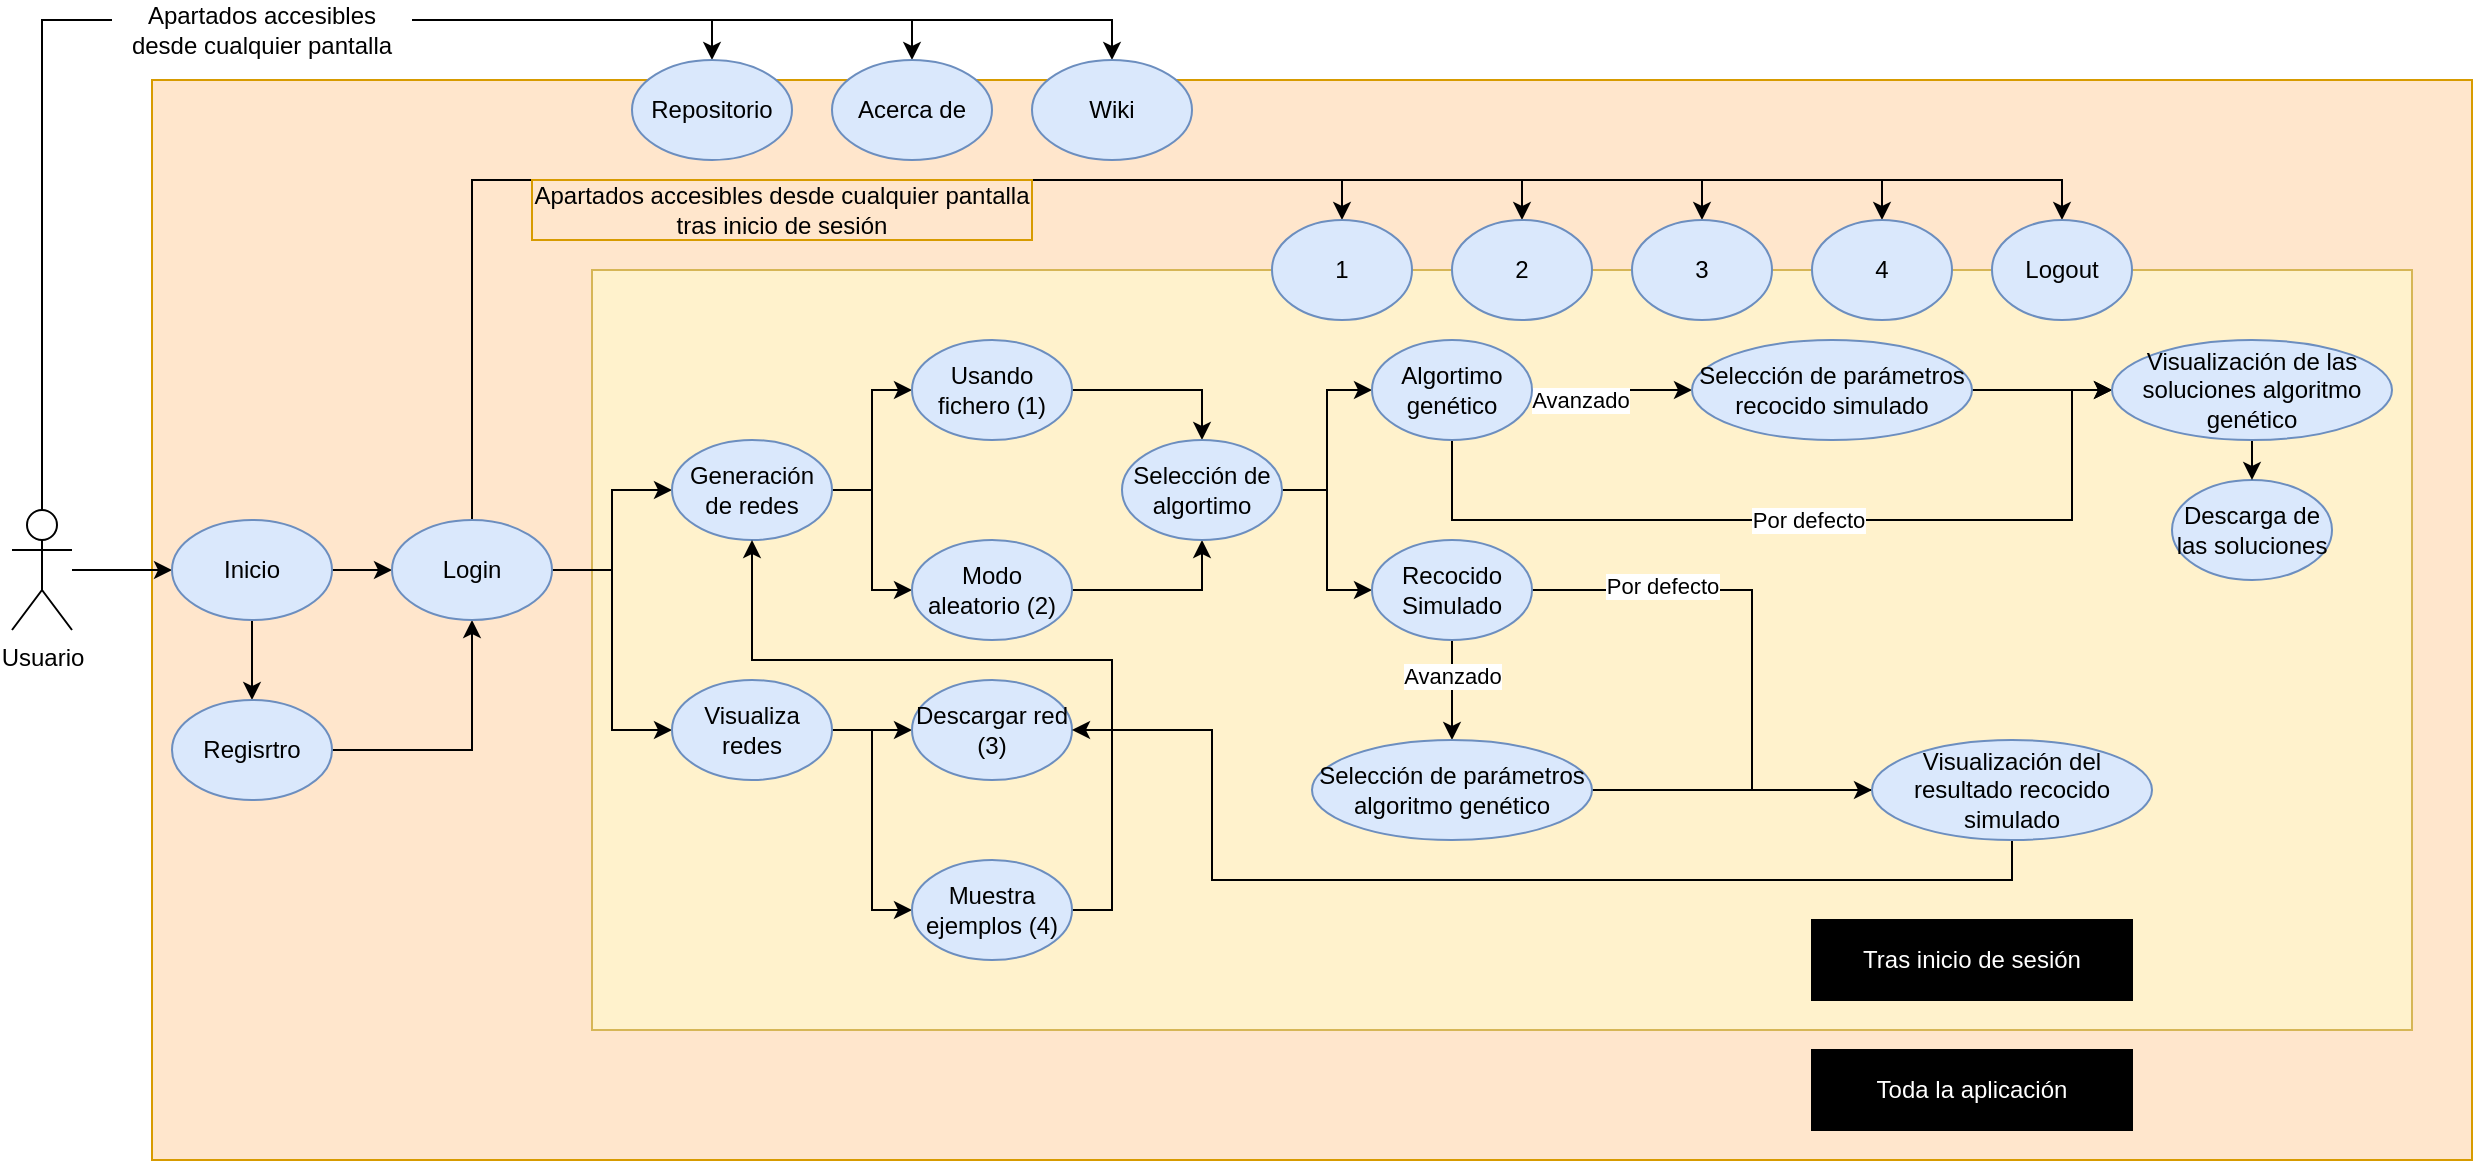 <mxfile version="24.6.4" type="device">
  <diagram name="Página-1" id="rOPa30VAHjkVNl4hOg67">
    <mxGraphModel dx="993" dy="568" grid="1" gridSize="10" guides="1" tooltips="1" connect="1" arrows="1" fold="1" page="1" pageScale="1" pageWidth="827" pageHeight="1169" math="0" shadow="0">
      <root>
        <mxCell id="0" />
        <mxCell id="1" parent="0" />
        <mxCell id="yDC1hB9n3r-Gc5Tvth1H-5" value="" style="rounded=0;whiteSpace=wrap;html=1;fillColor=#ffe6cc;strokeColor=#d79b00;" vertex="1" parent="1">
          <mxGeometry x="80" y="60" width="1160" height="540" as="geometry" />
        </mxCell>
        <mxCell id="yDC1hB9n3r-Gc5Tvth1H-18" value="" style="edgeStyle=orthogonalEdgeStyle;rounded=0;orthogonalLoop=1;jettySize=auto;html=1;entryX=0;entryY=0.5;entryDx=0;entryDy=0;" edge="1" parent="1" source="yDC1hB9n3r-Gc5Tvth1H-1" target="yDC1hB9n3r-Gc5Tvth1H-11">
          <mxGeometry relative="1" as="geometry" />
        </mxCell>
        <mxCell id="yDC1hB9n3r-Gc5Tvth1H-22" style="edgeStyle=orthogonalEdgeStyle;rounded=0;orthogonalLoop=1;jettySize=auto;html=1;exitX=0.5;exitY=0;exitDx=0;exitDy=0;exitPerimeter=0;entryX=0.5;entryY=0;entryDx=0;entryDy=0;" edge="1" parent="1" source="yDC1hB9n3r-Gc5Tvth1H-1" target="yDC1hB9n3r-Gc5Tvth1H-19">
          <mxGeometry relative="1" as="geometry" />
        </mxCell>
        <mxCell id="yDC1hB9n3r-Gc5Tvth1H-23" style="edgeStyle=orthogonalEdgeStyle;rounded=0;orthogonalLoop=1;jettySize=auto;html=1;exitX=0.5;exitY=0;exitDx=0;exitDy=0;exitPerimeter=0;entryX=0.5;entryY=0;entryDx=0;entryDy=0;" edge="1" parent="1" source="yDC1hB9n3r-Gc5Tvth1H-1" target="yDC1hB9n3r-Gc5Tvth1H-20">
          <mxGeometry relative="1" as="geometry" />
        </mxCell>
        <mxCell id="yDC1hB9n3r-Gc5Tvth1H-24" style="edgeStyle=orthogonalEdgeStyle;rounded=0;orthogonalLoop=1;jettySize=auto;html=1;entryX=0.5;entryY=0;entryDx=0;entryDy=0;" edge="1" parent="1" source="yDC1hB9n3r-Gc5Tvth1H-1" target="yDC1hB9n3r-Gc5Tvth1H-21">
          <mxGeometry relative="1" as="geometry">
            <Array as="points">
              <mxPoint x="25" y="30" />
              <mxPoint x="560" y="30" />
            </Array>
          </mxGeometry>
        </mxCell>
        <mxCell id="yDC1hB9n3r-Gc5Tvth1H-1" value="Usuario" style="shape=umlActor;verticalLabelPosition=bottom;verticalAlign=top;html=1;outlineConnect=0;" vertex="1" parent="1">
          <mxGeometry x="10" y="275" width="30" height="60" as="geometry" />
        </mxCell>
        <mxCell id="yDC1hB9n3r-Gc5Tvth1H-6" value="" style="rounded=0;whiteSpace=wrap;html=1;fillColor=#fff2cc;strokeColor=#d6b656;" vertex="1" parent="1">
          <mxGeometry x="300" y="155" width="910" height="380" as="geometry" />
        </mxCell>
        <mxCell id="yDC1hB9n3r-Gc5Tvth1H-7" value="Toda la aplicación" style="rounded=0;whiteSpace=wrap;html=1;fillColor=#000000;fontColor=#FFFFFF;" vertex="1" parent="1">
          <mxGeometry x="910" y="545" width="160" height="40" as="geometry" />
        </mxCell>
        <mxCell id="yDC1hB9n3r-Gc5Tvth1H-10" value="Tras inicio de sesión" style="rounded=0;whiteSpace=wrap;html=1;fillColor=#000000;fontColor=#FFFFFF;" vertex="1" parent="1">
          <mxGeometry x="910" y="480" width="160" height="40" as="geometry" />
        </mxCell>
        <mxCell id="yDC1hB9n3r-Gc5Tvth1H-13" style="edgeStyle=orthogonalEdgeStyle;rounded=0;orthogonalLoop=1;jettySize=auto;html=1;exitX=0.5;exitY=1;exitDx=0;exitDy=0;entryX=0.5;entryY=0;entryDx=0;entryDy=0;" edge="1" parent="1" source="yDC1hB9n3r-Gc5Tvth1H-11" target="yDC1hB9n3r-Gc5Tvth1H-12">
          <mxGeometry relative="1" as="geometry" />
        </mxCell>
        <mxCell id="yDC1hB9n3r-Gc5Tvth1H-16" style="edgeStyle=orthogonalEdgeStyle;rounded=0;orthogonalLoop=1;jettySize=auto;html=1;exitX=1;exitY=0.5;exitDx=0;exitDy=0;entryX=0;entryY=0.5;entryDx=0;entryDy=0;" edge="1" parent="1" source="yDC1hB9n3r-Gc5Tvth1H-11" target="yDC1hB9n3r-Gc5Tvth1H-14">
          <mxGeometry relative="1" as="geometry" />
        </mxCell>
        <mxCell id="yDC1hB9n3r-Gc5Tvth1H-11" value="Inicio" style="ellipse;whiteSpace=wrap;html=1;fillColor=#dae8fc;strokeColor=#6c8ebf;" vertex="1" parent="1">
          <mxGeometry x="90" y="280" width="80" height="50" as="geometry" />
        </mxCell>
        <mxCell id="yDC1hB9n3r-Gc5Tvth1H-15" style="edgeStyle=orthogonalEdgeStyle;rounded=0;orthogonalLoop=1;jettySize=auto;html=1;exitX=1;exitY=0.5;exitDx=0;exitDy=0;entryX=0.5;entryY=1;entryDx=0;entryDy=0;" edge="1" parent="1" source="yDC1hB9n3r-Gc5Tvth1H-12" target="yDC1hB9n3r-Gc5Tvth1H-14">
          <mxGeometry relative="1" as="geometry" />
        </mxCell>
        <mxCell id="yDC1hB9n3r-Gc5Tvth1H-12" value="Regisrtro" style="ellipse;whiteSpace=wrap;html=1;fillColor=#dae8fc;strokeColor=#6c8ebf;" vertex="1" parent="1">
          <mxGeometry x="90" y="370" width="80" height="50" as="geometry" />
        </mxCell>
        <mxCell id="yDC1hB9n3r-Gc5Tvth1H-35" style="edgeStyle=orthogonalEdgeStyle;rounded=0;orthogonalLoop=1;jettySize=auto;html=1;entryX=0.5;entryY=0;entryDx=0;entryDy=0;exitX=0.5;exitY=0;exitDx=0;exitDy=0;" edge="1" parent="1" source="yDC1hB9n3r-Gc5Tvth1H-14" target="yDC1hB9n3r-Gc5Tvth1H-26">
          <mxGeometry relative="1" as="geometry">
            <Array as="points">
              <mxPoint x="240" y="110" />
              <mxPoint x="675" y="110" />
            </Array>
          </mxGeometry>
        </mxCell>
        <mxCell id="yDC1hB9n3r-Gc5Tvth1H-36" style="edgeStyle=orthogonalEdgeStyle;rounded=0;orthogonalLoop=1;jettySize=auto;html=1;entryX=0.5;entryY=0;entryDx=0;entryDy=0;" edge="1" parent="1" source="yDC1hB9n3r-Gc5Tvth1H-14" target="yDC1hB9n3r-Gc5Tvth1H-30">
          <mxGeometry relative="1" as="geometry">
            <Array as="points">
              <mxPoint x="240" y="110" />
              <mxPoint x="765" y="110" />
            </Array>
          </mxGeometry>
        </mxCell>
        <mxCell id="yDC1hB9n3r-Gc5Tvth1H-37" style="edgeStyle=orthogonalEdgeStyle;rounded=0;orthogonalLoop=1;jettySize=auto;html=1;entryX=0.5;entryY=0;entryDx=0;entryDy=0;" edge="1" parent="1" source="yDC1hB9n3r-Gc5Tvth1H-14" target="yDC1hB9n3r-Gc5Tvth1H-31">
          <mxGeometry relative="1" as="geometry">
            <Array as="points">
              <mxPoint x="240" y="110" />
              <mxPoint x="855" y="110" />
            </Array>
          </mxGeometry>
        </mxCell>
        <mxCell id="yDC1hB9n3r-Gc5Tvth1H-38" style="edgeStyle=orthogonalEdgeStyle;rounded=0;orthogonalLoop=1;jettySize=auto;html=1;entryX=0.5;entryY=0;entryDx=0;entryDy=0;" edge="1" parent="1" source="yDC1hB9n3r-Gc5Tvth1H-14" target="yDC1hB9n3r-Gc5Tvth1H-32">
          <mxGeometry relative="1" as="geometry">
            <Array as="points">
              <mxPoint x="240" y="110" />
              <mxPoint x="945" y="110" />
            </Array>
          </mxGeometry>
        </mxCell>
        <mxCell id="yDC1hB9n3r-Gc5Tvth1H-39" style="edgeStyle=orthogonalEdgeStyle;rounded=0;orthogonalLoop=1;jettySize=auto;html=1;entryX=0.5;entryY=0;entryDx=0;entryDy=0;" edge="1" parent="1" source="yDC1hB9n3r-Gc5Tvth1H-14" target="yDC1hB9n3r-Gc5Tvth1H-33">
          <mxGeometry relative="1" as="geometry">
            <Array as="points">
              <mxPoint x="240" y="110" />
              <mxPoint x="1035" y="110" />
            </Array>
          </mxGeometry>
        </mxCell>
        <mxCell id="yDC1hB9n3r-Gc5Tvth1H-48" style="edgeStyle=orthogonalEdgeStyle;rounded=0;orthogonalLoop=1;jettySize=auto;html=1;entryX=0;entryY=0.5;entryDx=0;entryDy=0;" edge="1" parent="1" source="yDC1hB9n3r-Gc5Tvth1H-14" target="yDC1hB9n3r-Gc5Tvth1H-42">
          <mxGeometry relative="1" as="geometry">
            <Array as="points">
              <mxPoint x="310" y="305" />
              <mxPoint x="310" y="265" />
            </Array>
          </mxGeometry>
        </mxCell>
        <mxCell id="yDC1hB9n3r-Gc5Tvth1H-49" style="edgeStyle=orthogonalEdgeStyle;rounded=0;orthogonalLoop=1;jettySize=auto;html=1;entryX=0;entryY=0.5;entryDx=0;entryDy=0;" edge="1" parent="1" source="yDC1hB9n3r-Gc5Tvth1H-14" target="yDC1hB9n3r-Gc5Tvth1H-41">
          <mxGeometry relative="1" as="geometry">
            <Array as="points">
              <mxPoint x="310" y="305" />
              <mxPoint x="310" y="385" />
            </Array>
          </mxGeometry>
        </mxCell>
        <mxCell id="yDC1hB9n3r-Gc5Tvth1H-14" value="Login" style="ellipse;whiteSpace=wrap;html=1;fillColor=#dae8fc;strokeColor=#6c8ebf;" vertex="1" parent="1">
          <mxGeometry x="200" y="280" width="80" height="50" as="geometry" />
        </mxCell>
        <mxCell id="yDC1hB9n3r-Gc5Tvth1H-19" value="Repositorio" style="ellipse;whiteSpace=wrap;html=1;fillColor=#dae8fc;strokeColor=#6c8ebf;" vertex="1" parent="1">
          <mxGeometry x="320" y="50" width="80" height="50" as="geometry" />
        </mxCell>
        <mxCell id="yDC1hB9n3r-Gc5Tvth1H-20" value="Acerca de&lt;span style=&quot;color: rgba(0, 0, 0, 0); font-family: monospace; font-size: 0px; text-align: start; text-wrap: nowrap;&quot;&gt;%3CmxGraphModel%3E%3Croot%3E%3CmxCell%20id%3D%220%22%2F%3E%3CmxCell%20id%3D%221%22%20parent%3D%220%22%2F%3E%3CmxCell%20id%3D%222%22%20value%3D%22Repositorio%22%20style%3D%22ellipse%3BwhiteSpace%3Dwrap%3Bhtml%3D1%3BfillColor%3D%23dae8fc%3BstrokeColor%3D%236c8ebf%3B%22%20vertex%3D%221%22%20parent%3D%221%22%3E%3CmxGeometry%20x%3D%22250%22%20width%3D%2280%22%20height%3D%2250%22%20as%3D%22geometry%22%2F%3E%3C%2FmxCell%3E%3C%2Froot%3E%3C%2FmxGraphModel%3E&lt;/span&gt;" style="ellipse;whiteSpace=wrap;html=1;fillColor=#dae8fc;strokeColor=#6c8ebf;" vertex="1" parent="1">
          <mxGeometry x="420" y="50" width="80" height="50" as="geometry" />
        </mxCell>
        <mxCell id="yDC1hB9n3r-Gc5Tvth1H-21" value="Wiki" style="ellipse;whiteSpace=wrap;html=1;fillColor=#dae8fc;strokeColor=#6c8ebf;" vertex="1" parent="1">
          <mxGeometry x="520" y="50" width="80" height="50" as="geometry" />
        </mxCell>
        <mxCell id="yDC1hB9n3r-Gc5Tvth1H-25" value="Apartados accesibles desde cualquier pantalla" style="text;html=1;align=center;verticalAlign=middle;whiteSpace=wrap;rounded=0;fillColor=default;" vertex="1" parent="1">
          <mxGeometry x="60" y="20" width="150" height="30" as="geometry" />
        </mxCell>
        <mxCell id="yDC1hB9n3r-Gc5Tvth1H-26" value="1" style="ellipse;whiteSpace=wrap;html=1;fillColor=#dae8fc;strokeColor=#6c8ebf;" vertex="1" parent="1">
          <mxGeometry x="640" y="130" width="70" height="50" as="geometry" />
        </mxCell>
        <mxCell id="yDC1hB9n3r-Gc5Tvth1H-30" value="2" style="ellipse;whiteSpace=wrap;html=1;fillColor=#dae8fc;strokeColor=#6c8ebf;" vertex="1" parent="1">
          <mxGeometry x="730" y="130" width="70" height="50" as="geometry" />
        </mxCell>
        <mxCell id="yDC1hB9n3r-Gc5Tvth1H-31" value="3" style="ellipse;whiteSpace=wrap;html=1;fillColor=#dae8fc;strokeColor=#6c8ebf;" vertex="1" parent="1">
          <mxGeometry x="820" y="130" width="70" height="50" as="geometry" />
        </mxCell>
        <mxCell id="yDC1hB9n3r-Gc5Tvth1H-32" value="4" style="ellipse;whiteSpace=wrap;html=1;fillColor=#dae8fc;strokeColor=#6c8ebf;" vertex="1" parent="1">
          <mxGeometry x="910" y="130" width="70" height="50" as="geometry" />
        </mxCell>
        <mxCell id="yDC1hB9n3r-Gc5Tvth1H-33" value="Logout" style="ellipse;whiteSpace=wrap;html=1;fillColor=#dae8fc;strokeColor=#6c8ebf;" vertex="1" parent="1">
          <mxGeometry x="1000" y="130" width="70" height="50" as="geometry" />
        </mxCell>
        <mxCell id="yDC1hB9n3r-Gc5Tvth1H-40" value="Apartados accesibles desde cualquier pantalla tras inicio de sesión" style="text;html=1;align=center;verticalAlign=middle;whiteSpace=wrap;rounded=0;fillColor=#ffe6cc;strokeColor=#d79b00;" vertex="1" parent="1">
          <mxGeometry x="270" y="110" width="250" height="30" as="geometry" />
        </mxCell>
        <mxCell id="yDC1hB9n3r-Gc5Tvth1H-52" style="edgeStyle=orthogonalEdgeStyle;rounded=0;orthogonalLoop=1;jettySize=auto;html=1;entryX=0;entryY=0.5;entryDx=0;entryDy=0;" edge="1" parent="1" source="yDC1hB9n3r-Gc5Tvth1H-41" target="yDC1hB9n3r-Gc5Tvth1H-43">
          <mxGeometry relative="1" as="geometry" />
        </mxCell>
        <mxCell id="yDC1hB9n3r-Gc5Tvth1H-53" style="edgeStyle=orthogonalEdgeStyle;rounded=0;orthogonalLoop=1;jettySize=auto;html=1;entryX=0;entryY=0.5;entryDx=0;entryDy=0;" edge="1" parent="1" source="yDC1hB9n3r-Gc5Tvth1H-41" target="yDC1hB9n3r-Gc5Tvth1H-44">
          <mxGeometry relative="1" as="geometry" />
        </mxCell>
        <mxCell id="yDC1hB9n3r-Gc5Tvth1H-41" value="Visuali&lt;span style=&quot;color: rgba(0, 0, 0, 0); font-family: monospace; font-size: 0px; text-align: start; text-wrap: nowrap;&quot;&gt;%3CmxGraphModel%3E%3Croot%3E%3CmxCell%20id%3D%220%22%2F%3E%3CmxCell%20id%3D%221%22%20parent%3D%220%22%2F%3E%3CmxCell%20id%3D%222%22%20value%3D%22Login%22%20style%3D%22ellipse%3BwhiteSpace%3Dwrap%3Bhtml%3D1%3BfillColor%3D%23dae8fc%3BstrokeColor%3D%236c8ebf%3B%22%20vertex%3D%221%22%20parent%3D%221%22%3E%3CmxGeometry%20x%3D%22200%22%20y%3D%22280%22%20width%3D%2280%22%20height%3D%2250%22%20as%3D%22geometry%22%2F%3E%3C%2FmxCell%3E%3C%2Froot%3E%3C%2FmxGraphModel%3E&lt;/span&gt;za redes&lt;span style=&quot;color: rgba(0, 0, 0, 0); font-family: monospace; font-size: 0px; text-align: start; text-wrap: nowrap;&quot;&gt;%3CmxGraphModel%3E%3Croot%3E%3CmxCell%20id%3D%220%22%2F%3E%3CmxCell%20id%3D%221%22%20parent%3D%220%22%2F%3E%3CmxCell%20id%3D%222%22%20value%3D%22Login%22%20style%3D%22ellipse%3BwhiteSpace%3Dwrap%3Bhtml%3D1%3BfillColor%3D%23dae8fc%3BstrokeColor%3D%236c8ebf%3B%22%20vertex%3D%221%22%20parent%3D%221%22%3E%3CmxGeometry%20x%3D%22200%22%20y%3D%22280%22%20width%3D%2280%22%20height%3D%2250%22%20as%3D%22geometry%22%2F%3E%3C%2FmxCell%3E%3C%2Froot%3E%3C%2FmxGraphModel%3E&lt;/span&gt;" style="ellipse;whiteSpace=wrap;html=1;fillColor=#dae8fc;strokeColor=#6c8ebf;" vertex="1" parent="1">
          <mxGeometry x="340" y="360" width="80" height="50" as="geometry" />
        </mxCell>
        <mxCell id="yDC1hB9n3r-Gc5Tvth1H-50" style="edgeStyle=orthogonalEdgeStyle;rounded=0;orthogonalLoop=1;jettySize=auto;html=1;exitX=1;exitY=0.5;exitDx=0;exitDy=0;entryX=0;entryY=0.5;entryDx=0;entryDy=0;" edge="1" parent="1" source="yDC1hB9n3r-Gc5Tvth1H-42" target="yDC1hB9n3r-Gc5Tvth1H-45">
          <mxGeometry relative="1" as="geometry" />
        </mxCell>
        <mxCell id="yDC1hB9n3r-Gc5Tvth1H-51" style="edgeStyle=orthogonalEdgeStyle;rounded=0;orthogonalLoop=1;jettySize=auto;html=1;entryX=0;entryY=0.5;entryDx=0;entryDy=0;" edge="1" parent="1" source="yDC1hB9n3r-Gc5Tvth1H-42" target="yDC1hB9n3r-Gc5Tvth1H-46">
          <mxGeometry relative="1" as="geometry" />
        </mxCell>
        <mxCell id="yDC1hB9n3r-Gc5Tvth1H-42" value="Generación de redes" style="ellipse;whiteSpace=wrap;html=1;fillColor=#dae8fc;strokeColor=#6c8ebf;" vertex="1" parent="1">
          <mxGeometry x="340" y="240" width="80" height="50" as="geometry" />
        </mxCell>
        <mxCell id="yDC1hB9n3r-Gc5Tvth1H-43" value="Descargar red (3)" style="ellipse;whiteSpace=wrap;html=1;fillColor=#dae8fc;strokeColor=#6c8ebf;" vertex="1" parent="1">
          <mxGeometry x="460" y="360" width="80" height="50" as="geometry" />
        </mxCell>
        <mxCell id="yDC1hB9n3r-Gc5Tvth1H-54" style="edgeStyle=orthogonalEdgeStyle;rounded=0;orthogonalLoop=1;jettySize=auto;html=1;entryX=0.5;entryY=1;entryDx=0;entryDy=0;" edge="1" parent="1" source="yDC1hB9n3r-Gc5Tvth1H-44" target="yDC1hB9n3r-Gc5Tvth1H-42">
          <mxGeometry relative="1" as="geometry">
            <Array as="points">
              <mxPoint x="560" y="475" />
              <mxPoint x="560" y="350" />
              <mxPoint x="380" y="350" />
            </Array>
          </mxGeometry>
        </mxCell>
        <mxCell id="yDC1hB9n3r-Gc5Tvth1H-44" value="Muestra ejemplos (4)" style="ellipse;whiteSpace=wrap;html=1;fillColor=#dae8fc;strokeColor=#6c8ebf;" vertex="1" parent="1">
          <mxGeometry x="460" y="450" width="80" height="50" as="geometry" />
        </mxCell>
        <mxCell id="yDC1hB9n3r-Gc5Tvth1H-57" style="edgeStyle=orthogonalEdgeStyle;rounded=0;orthogonalLoop=1;jettySize=auto;html=1;entryX=0.5;entryY=0;entryDx=0;entryDy=0;" edge="1" parent="1" source="yDC1hB9n3r-Gc5Tvth1H-45" target="yDC1hB9n3r-Gc5Tvth1H-56">
          <mxGeometry relative="1" as="geometry" />
        </mxCell>
        <mxCell id="yDC1hB9n3r-Gc5Tvth1H-45" value="Usando fichero (1)" style="ellipse;whiteSpace=wrap;html=1;fillColor=#dae8fc;strokeColor=#6c8ebf;" vertex="1" parent="1">
          <mxGeometry x="460" y="190" width="80" height="50" as="geometry" />
        </mxCell>
        <mxCell id="yDC1hB9n3r-Gc5Tvth1H-58" style="edgeStyle=orthogonalEdgeStyle;rounded=0;orthogonalLoop=1;jettySize=auto;html=1;entryX=0.5;entryY=1;entryDx=0;entryDy=0;" edge="1" parent="1" source="yDC1hB9n3r-Gc5Tvth1H-46" target="yDC1hB9n3r-Gc5Tvth1H-56">
          <mxGeometry relative="1" as="geometry" />
        </mxCell>
        <mxCell id="yDC1hB9n3r-Gc5Tvth1H-46" value="Modo aleatorio (2)" style="ellipse;whiteSpace=wrap;html=1;fillColor=#dae8fc;strokeColor=#6c8ebf;" vertex="1" parent="1">
          <mxGeometry x="460" y="290" width="80" height="50" as="geometry" />
        </mxCell>
        <mxCell id="yDC1hB9n3r-Gc5Tvth1H-61" style="edgeStyle=orthogonalEdgeStyle;rounded=0;orthogonalLoop=1;jettySize=auto;html=1;entryX=0;entryY=0.5;entryDx=0;entryDy=0;" edge="1" parent="1" source="yDC1hB9n3r-Gc5Tvth1H-56" target="yDC1hB9n3r-Gc5Tvth1H-60">
          <mxGeometry relative="1" as="geometry" />
        </mxCell>
        <mxCell id="yDC1hB9n3r-Gc5Tvth1H-62" style="edgeStyle=orthogonalEdgeStyle;rounded=0;orthogonalLoop=1;jettySize=auto;html=1;entryX=0;entryY=0.5;entryDx=0;entryDy=0;" edge="1" parent="1" source="yDC1hB9n3r-Gc5Tvth1H-56" target="yDC1hB9n3r-Gc5Tvth1H-59">
          <mxGeometry relative="1" as="geometry" />
        </mxCell>
        <mxCell id="yDC1hB9n3r-Gc5Tvth1H-56" value="Selección de algortimo" style="ellipse;whiteSpace=wrap;html=1;fillColor=#dae8fc;strokeColor=#6c8ebf;" vertex="1" parent="1">
          <mxGeometry x="565" y="240" width="80" height="50" as="geometry" />
        </mxCell>
        <mxCell id="yDC1hB9n3r-Gc5Tvth1H-69" style="edgeStyle=orthogonalEdgeStyle;rounded=0;orthogonalLoop=1;jettySize=auto;html=1;exitX=1;exitY=0.5;exitDx=0;exitDy=0;entryX=0.5;entryY=0;entryDx=0;entryDy=0;" edge="1" parent="1" source="yDC1hB9n3r-Gc5Tvth1H-59" target="yDC1hB9n3r-Gc5Tvth1H-67">
          <mxGeometry relative="1" as="geometry">
            <Array as="points">
              <mxPoint x="880" y="315" />
              <mxPoint x="880" y="415" />
              <mxPoint x="1010" y="415" />
            </Array>
          </mxGeometry>
        </mxCell>
        <mxCell id="yDC1hB9n3r-Gc5Tvth1H-77" value="Por defecto" style="edgeLabel;html=1;align=center;verticalAlign=middle;resizable=0;points=[];" vertex="1" connectable="0" parent="yDC1hB9n3r-Gc5Tvth1H-69">
          <mxGeometry x="-0.646" y="2" relative="1" as="geometry">
            <mxPoint as="offset" />
          </mxGeometry>
        </mxCell>
        <mxCell id="yDC1hB9n3r-Gc5Tvth1H-75" style="edgeStyle=orthogonalEdgeStyle;rounded=0;orthogonalLoop=1;jettySize=auto;html=1;entryX=0.5;entryY=0;entryDx=0;entryDy=0;labelBackgroundColor=#FFF2CC;" edge="1" parent="1" source="yDC1hB9n3r-Gc5Tvth1H-59" target="yDC1hB9n3r-Gc5Tvth1H-66">
          <mxGeometry relative="1" as="geometry" />
        </mxCell>
        <mxCell id="yDC1hB9n3r-Gc5Tvth1H-76" value="Avanzado" style="edgeLabel;html=1;align=center;verticalAlign=middle;resizable=0;points=[];" vertex="1" connectable="0" parent="yDC1hB9n3r-Gc5Tvth1H-75">
          <mxGeometry x="-0.274" relative="1" as="geometry">
            <mxPoint as="offset" />
          </mxGeometry>
        </mxCell>
        <mxCell id="yDC1hB9n3r-Gc5Tvth1H-59" value="Recocido Simulado" style="ellipse;whiteSpace=wrap;html=1;fillColor=#dae8fc;strokeColor=#6c8ebf;" vertex="1" parent="1">
          <mxGeometry x="690" y="290" width="80" height="50" as="geometry" />
        </mxCell>
        <mxCell id="yDC1hB9n3r-Gc5Tvth1H-81" style="edgeStyle=orthogonalEdgeStyle;rounded=0;orthogonalLoop=1;jettySize=auto;html=1;exitX=1;exitY=0.5;exitDx=0;exitDy=0;entryX=0;entryY=0.5;entryDx=0;entryDy=0;" edge="1" parent="1" source="yDC1hB9n3r-Gc5Tvth1H-60" target="yDC1hB9n3r-Gc5Tvth1H-65">
          <mxGeometry relative="1" as="geometry" />
        </mxCell>
        <mxCell id="yDC1hB9n3r-Gc5Tvth1H-84" value="Avanzado" style="edgeLabel;html=1;align=center;verticalAlign=middle;resizable=0;points=[];" vertex="1" connectable="0" parent="yDC1hB9n3r-Gc5Tvth1H-81">
          <mxGeometry x="-0.388" y="-5" relative="1" as="geometry">
            <mxPoint x="-1" as="offset" />
          </mxGeometry>
        </mxCell>
        <mxCell id="yDC1hB9n3r-Gc5Tvth1H-83" value="Por defecto" style="edgeStyle=orthogonalEdgeStyle;rounded=0;orthogonalLoop=1;jettySize=auto;html=1;entryX=0;entryY=0.5;entryDx=0;entryDy=0;" edge="1" parent="1" source="yDC1hB9n3r-Gc5Tvth1H-60" target="yDC1hB9n3r-Gc5Tvth1H-79">
          <mxGeometry relative="1" as="geometry">
            <Array as="points">
              <mxPoint x="730" y="280" />
              <mxPoint x="1040" y="280" />
              <mxPoint x="1040" y="215" />
            </Array>
          </mxGeometry>
        </mxCell>
        <mxCell id="yDC1hB9n3r-Gc5Tvth1H-60" value="Algortimo genético" style="ellipse;whiteSpace=wrap;html=1;fillColor=#dae8fc;strokeColor=#6c8ebf;" vertex="1" parent="1">
          <mxGeometry x="690" y="190" width="80" height="50" as="geometry" />
        </mxCell>
        <mxCell id="yDC1hB9n3r-Gc5Tvth1H-82" style="edgeStyle=orthogonalEdgeStyle;rounded=0;orthogonalLoop=1;jettySize=auto;html=1;entryX=0;entryY=0.5;entryDx=0;entryDy=0;" edge="1" parent="1" source="yDC1hB9n3r-Gc5Tvth1H-65" target="yDC1hB9n3r-Gc5Tvth1H-79">
          <mxGeometry relative="1" as="geometry" />
        </mxCell>
        <mxCell id="yDC1hB9n3r-Gc5Tvth1H-65" value="Selección de parámetros recocido simulado" style="ellipse;whiteSpace=wrap;html=1;fillColor=#dae8fc;strokeColor=#6c8ebf;" vertex="1" parent="1">
          <mxGeometry x="850" y="190" width="140" height="50" as="geometry" />
        </mxCell>
        <mxCell id="yDC1hB9n3r-Gc5Tvth1H-73" style="edgeStyle=orthogonalEdgeStyle;rounded=0;orthogonalLoop=1;jettySize=auto;html=1;entryX=0;entryY=0.5;entryDx=0;entryDy=0;" edge="1" parent="1" source="yDC1hB9n3r-Gc5Tvth1H-66" target="yDC1hB9n3r-Gc5Tvth1H-67">
          <mxGeometry relative="1" as="geometry">
            <Array as="points">
              <mxPoint x="830" y="415" />
            </Array>
          </mxGeometry>
        </mxCell>
        <mxCell id="yDC1hB9n3r-Gc5Tvth1H-66" value="Selección de parámetros algoritmo genético" style="ellipse;whiteSpace=wrap;html=1;fillColor=#dae8fc;strokeColor=#6c8ebf;" vertex="1" parent="1">
          <mxGeometry x="660" y="390" width="140" height="50" as="geometry" />
        </mxCell>
        <mxCell id="yDC1hB9n3r-Gc5Tvth1H-74" style="edgeStyle=orthogonalEdgeStyle;rounded=0;orthogonalLoop=1;jettySize=auto;html=1;entryX=1;entryY=0.5;entryDx=0;entryDy=0;" edge="1" parent="1" source="yDC1hB9n3r-Gc5Tvth1H-67" target="yDC1hB9n3r-Gc5Tvth1H-43">
          <mxGeometry relative="1" as="geometry">
            <Array as="points">
              <mxPoint x="1010" y="460" />
              <mxPoint x="610" y="460" />
              <mxPoint x="610" y="385" />
            </Array>
          </mxGeometry>
        </mxCell>
        <mxCell id="yDC1hB9n3r-Gc5Tvth1H-67" value="Visualización del resultado recocido simulado" style="ellipse;whiteSpace=wrap;html=1;fillColor=#dae8fc;strokeColor=#6c8ebf;" vertex="1" parent="1">
          <mxGeometry x="940" y="390" width="140" height="50" as="geometry" />
        </mxCell>
        <mxCell id="yDC1hB9n3r-Gc5Tvth1H-78" value="Descarga de las soluciones" style="ellipse;whiteSpace=wrap;html=1;fillColor=#dae8fc;strokeColor=#6c8ebf;" vertex="1" parent="1">
          <mxGeometry x="1090" y="260" width="80" height="50" as="geometry" />
        </mxCell>
        <mxCell id="yDC1hB9n3r-Gc5Tvth1H-80" style="edgeStyle=orthogonalEdgeStyle;rounded=0;orthogonalLoop=1;jettySize=auto;html=1;exitX=0.5;exitY=1;exitDx=0;exitDy=0;entryX=0.5;entryY=0;entryDx=0;entryDy=0;" edge="1" parent="1" source="yDC1hB9n3r-Gc5Tvth1H-79" target="yDC1hB9n3r-Gc5Tvth1H-78">
          <mxGeometry relative="1" as="geometry" />
        </mxCell>
        <mxCell id="yDC1hB9n3r-Gc5Tvth1H-79" value="Visualización de las soluciones algoritmo genético" style="ellipse;whiteSpace=wrap;html=1;fillColor=#dae8fc;strokeColor=#6c8ebf;" vertex="1" parent="1">
          <mxGeometry x="1060" y="190" width="140" height="50" as="geometry" />
        </mxCell>
      </root>
    </mxGraphModel>
  </diagram>
</mxfile>
